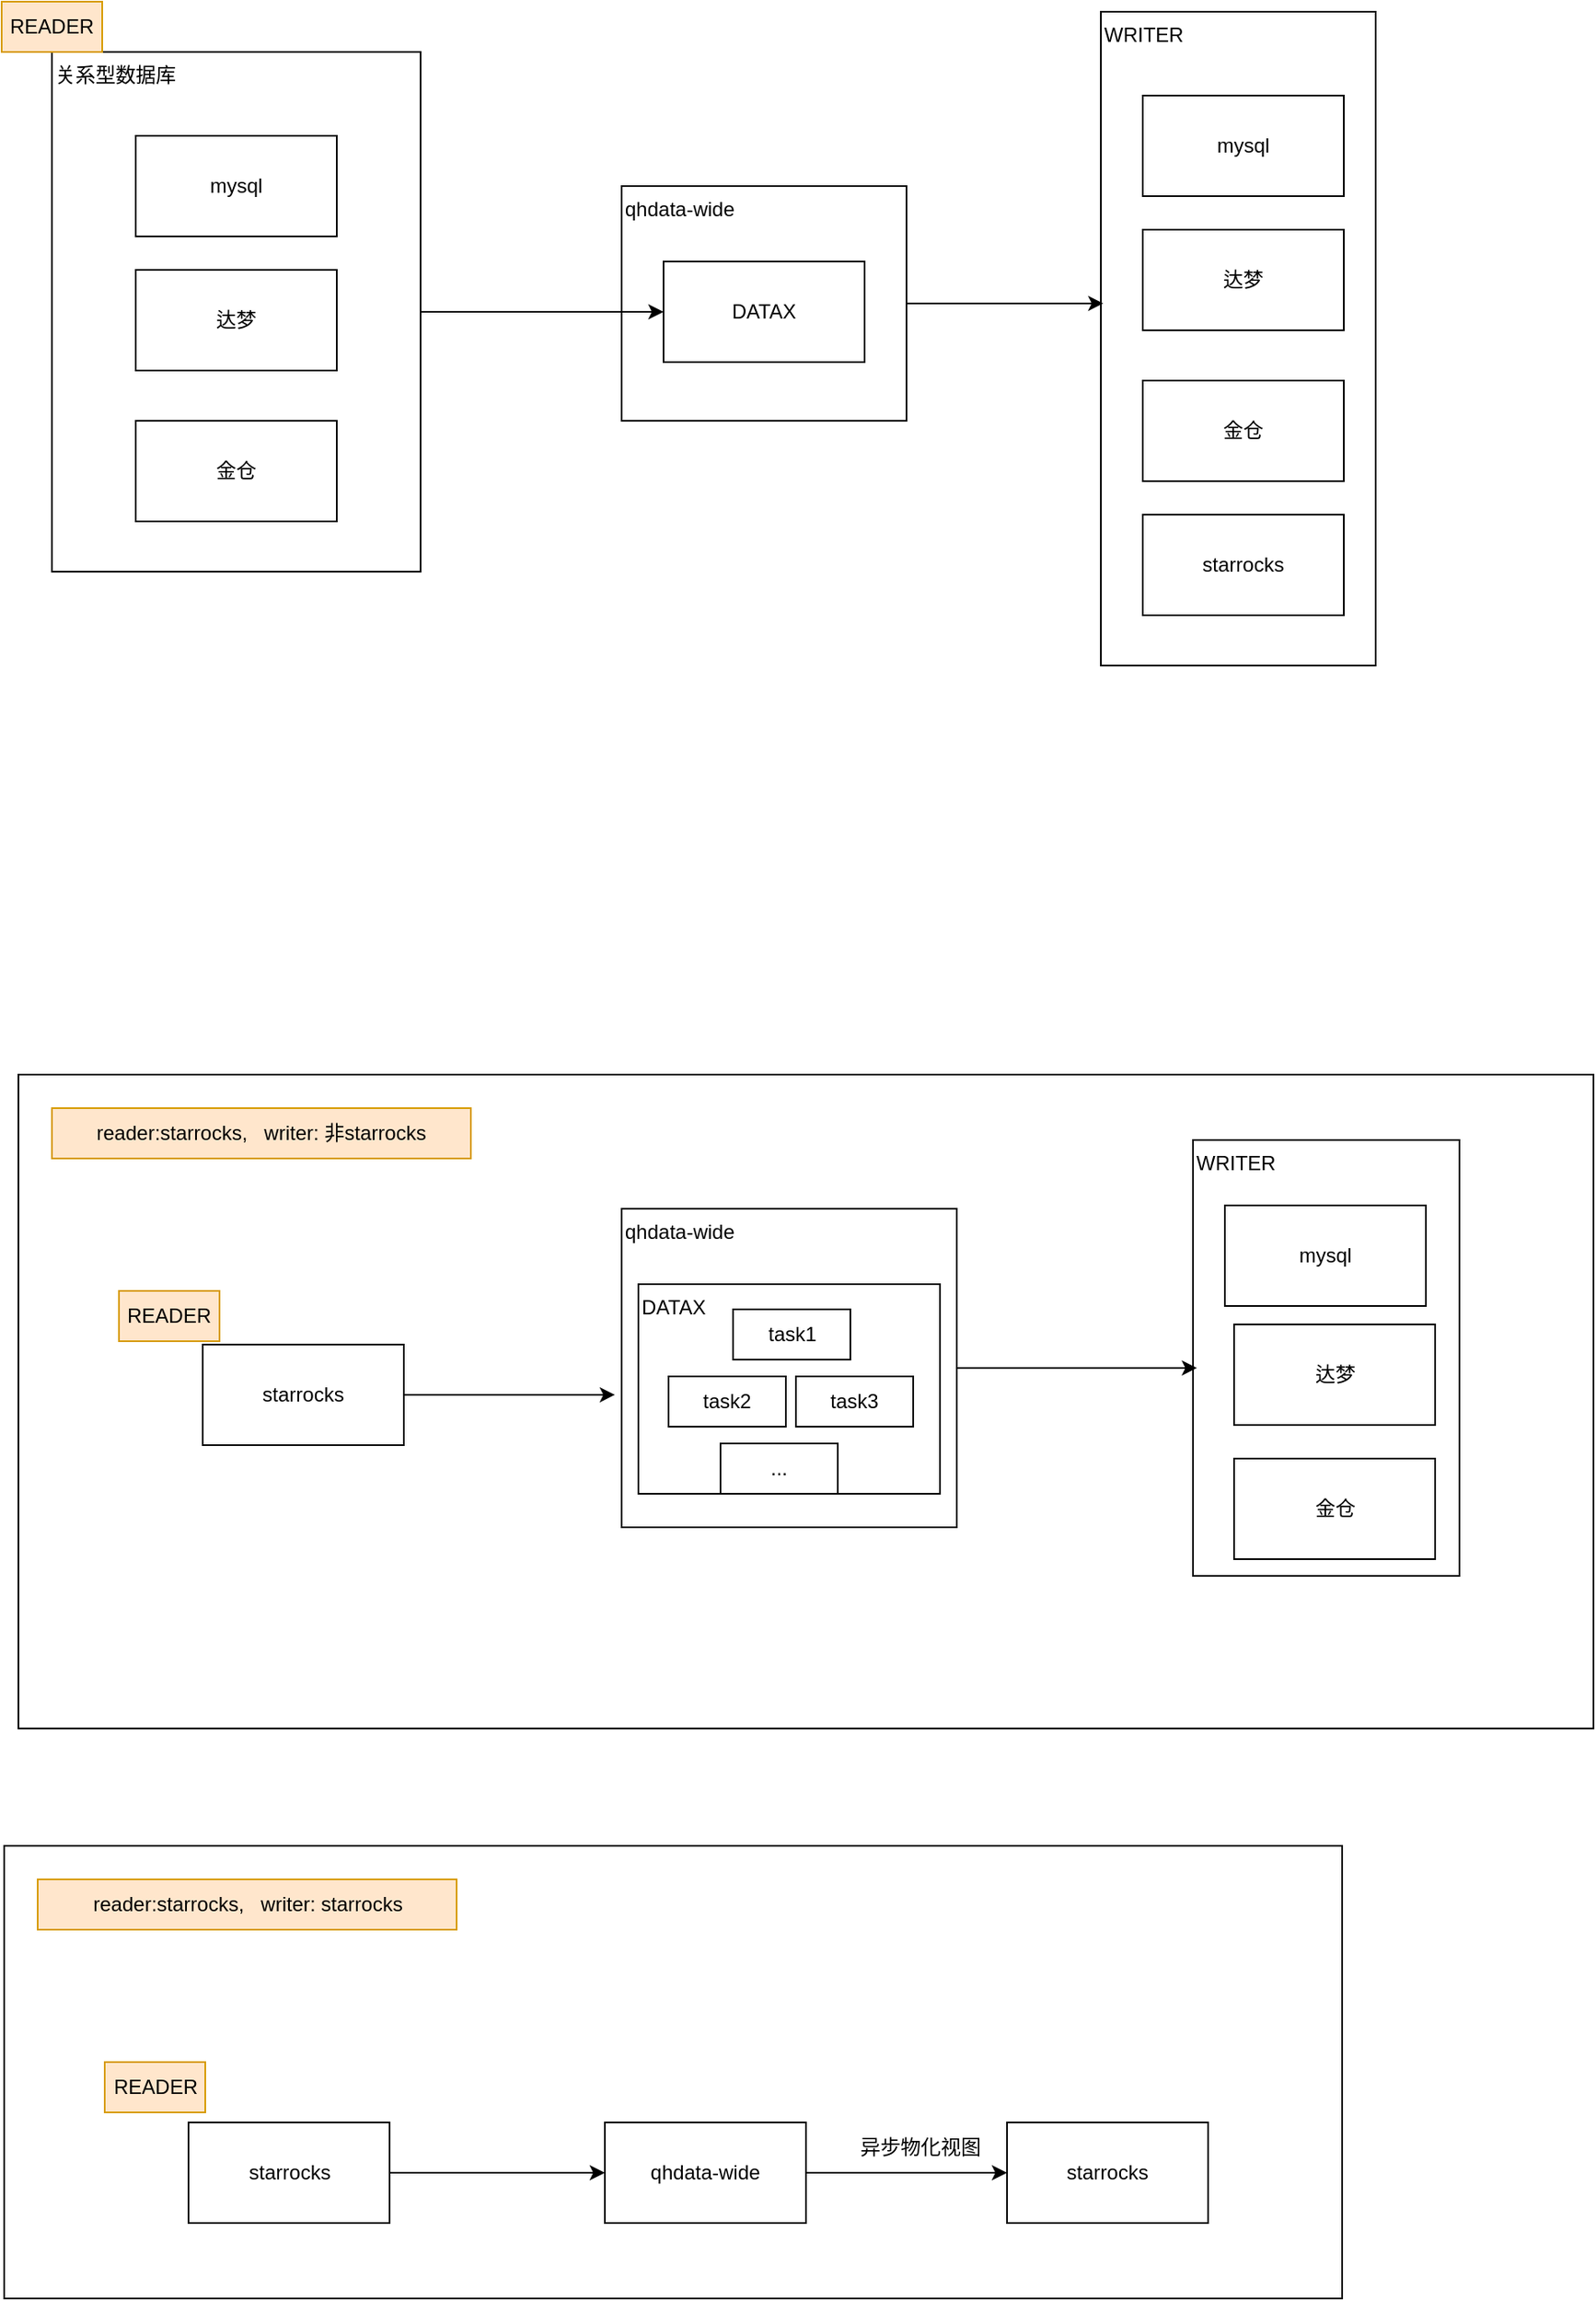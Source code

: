 <mxfile version="25.0.3">
  <diagram name="第 1 页" id="sz16cpmmJU7AyLFwXPog">
    <mxGraphModel dx="1434" dy="746" grid="1" gridSize="10" guides="1" tooltips="1" connect="1" arrows="1" fold="1" page="1" pageScale="1" pageWidth="827" pageHeight="1169" math="0" shadow="0">
      <root>
        <mxCell id="0" />
        <mxCell id="1" parent="0" />
        <mxCell id="kYpnZfahGoxwC3XGbP_5-55" value="" style="rounded=0;whiteSpace=wrap;html=1;" vertex="1" parent="1">
          <mxGeometry x="20" y="1010" width="940" height="390" as="geometry" />
        </mxCell>
        <mxCell id="kYpnZfahGoxwC3XGbP_5-4" value="qhdata-wide" style="rounded=0;whiteSpace=wrap;html=1;align=left;verticalAlign=top;" vertex="1" parent="1">
          <mxGeometry x="380" y="480" width="170" height="140" as="geometry" />
        </mxCell>
        <mxCell id="kYpnZfahGoxwC3XGbP_5-26" value="WRITER" style="rounded=0;whiteSpace=wrap;html=1;align=left;verticalAlign=top;" vertex="1" parent="1">
          <mxGeometry x="666" y="376" width="164" height="390" as="geometry" />
        </mxCell>
        <mxCell id="kYpnZfahGoxwC3XGbP_5-24" style="edgeStyle=orthogonalEdgeStyle;rounded=0;orthogonalLoop=1;jettySize=auto;html=1;exitX=1;exitY=0.5;exitDx=0;exitDy=0;entryX=0;entryY=0.5;entryDx=0;entryDy=0;" edge="1" parent="1" source="kYpnZfahGoxwC3XGbP_5-16" target="kYpnZfahGoxwC3XGbP_5-23">
          <mxGeometry relative="1" as="geometry" />
        </mxCell>
        <mxCell id="kYpnZfahGoxwC3XGbP_5-16" value="关系型数据库" style="rounded=0;whiteSpace=wrap;html=1;align=left;verticalAlign=top;" vertex="1" parent="1">
          <mxGeometry x="40" y="400" width="220" height="310" as="geometry" />
        </mxCell>
        <mxCell id="kYpnZfahGoxwC3XGbP_5-7" value="达梦" style="rounded=0;whiteSpace=wrap;html=1;" vertex="1" parent="1">
          <mxGeometry x="90" y="530" width="120" height="60" as="geometry" />
        </mxCell>
        <mxCell id="kYpnZfahGoxwC3XGbP_5-8" value="mysql" style="rounded=0;whiteSpace=wrap;html=1;" vertex="1" parent="1">
          <mxGeometry x="90" y="450" width="120" height="60" as="geometry" />
        </mxCell>
        <mxCell id="kYpnZfahGoxwC3XGbP_5-9" value="金仓" style="rounded=0;whiteSpace=wrap;html=1;" vertex="1" parent="1">
          <mxGeometry x="90" y="620" width="120" height="60" as="geometry" />
        </mxCell>
        <mxCell id="kYpnZfahGoxwC3XGbP_5-10" value="starrocks" style="rounded=0;whiteSpace=wrap;html=1;" vertex="1" parent="1">
          <mxGeometry x="691" y="676" width="120" height="60" as="geometry" />
        </mxCell>
        <mxCell id="kYpnZfahGoxwC3XGbP_5-18" value="达梦" style="rounded=0;whiteSpace=wrap;html=1;" vertex="1" parent="1">
          <mxGeometry x="691" y="506" width="120" height="60" as="geometry" />
        </mxCell>
        <mxCell id="kYpnZfahGoxwC3XGbP_5-19" value="mysql" style="rounded=0;whiteSpace=wrap;html=1;" vertex="1" parent="1">
          <mxGeometry x="691" y="426" width="120" height="60" as="geometry" />
        </mxCell>
        <mxCell id="kYpnZfahGoxwC3XGbP_5-20" value="金仓" style="rounded=0;whiteSpace=wrap;html=1;" vertex="1" parent="1">
          <mxGeometry x="691" y="596" width="120" height="60" as="geometry" />
        </mxCell>
        <mxCell id="kYpnZfahGoxwC3XGbP_5-21" value="READER" style="text;html=1;align=center;verticalAlign=middle;whiteSpace=wrap;rounded=0;fillColor=#ffe6cc;strokeColor=#d79b00;" vertex="1" parent="1">
          <mxGeometry x="10" y="370" width="60" height="30" as="geometry" />
        </mxCell>
        <mxCell id="kYpnZfahGoxwC3XGbP_5-23" value="DATAX" style="rounded=0;whiteSpace=wrap;html=1;" vertex="1" parent="1">
          <mxGeometry x="405" y="525" width="120" height="60" as="geometry" />
        </mxCell>
        <mxCell id="kYpnZfahGoxwC3XGbP_5-31" value="qhdata-wide" style="rounded=0;whiteSpace=wrap;html=1;align=left;verticalAlign=top;" vertex="1" parent="1">
          <mxGeometry x="380" y="1090" width="200" height="190" as="geometry" />
        </mxCell>
        <mxCell id="kYpnZfahGoxwC3XGbP_5-32" value="WRITER" style="rounded=0;whiteSpace=wrap;html=1;align=left;verticalAlign=top;" vertex="1" parent="1">
          <mxGeometry x="721" y="1049" width="159" height="260" as="geometry" />
        </mxCell>
        <mxCell id="kYpnZfahGoxwC3XGbP_5-41" value="达梦" style="rounded=0;whiteSpace=wrap;html=1;" vertex="1" parent="1">
          <mxGeometry x="745.5" y="1159" width="120" height="60" as="geometry" />
        </mxCell>
        <mxCell id="kYpnZfahGoxwC3XGbP_5-42" value="mysql" style="rounded=0;whiteSpace=wrap;html=1;" vertex="1" parent="1">
          <mxGeometry x="740" y="1088" width="120" height="60" as="geometry" />
        </mxCell>
        <mxCell id="kYpnZfahGoxwC3XGbP_5-43" value="金仓" style="rounded=0;whiteSpace=wrap;html=1;" vertex="1" parent="1">
          <mxGeometry x="745.5" y="1239" width="120" height="60" as="geometry" />
        </mxCell>
        <mxCell id="kYpnZfahGoxwC3XGbP_5-44" value="READER" style="text;html=1;align=center;verticalAlign=middle;whiteSpace=wrap;rounded=0;fillColor=#ffe6cc;strokeColor=#d79b00;" vertex="1" parent="1">
          <mxGeometry x="80" y="1139" width="60" height="30" as="geometry" />
        </mxCell>
        <mxCell id="kYpnZfahGoxwC3XGbP_5-46" value="DATAX" style="rounded=0;whiteSpace=wrap;html=1;align=left;verticalAlign=top;" vertex="1" parent="1">
          <mxGeometry x="390" y="1135" width="180" height="125" as="geometry" />
        </mxCell>
        <mxCell id="kYpnZfahGoxwC3XGbP_5-47" value="starrocks" style="rounded=0;whiteSpace=wrap;html=1;" vertex="1" parent="1">
          <mxGeometry x="130" y="1171" width="120" height="60" as="geometry" />
        </mxCell>
        <mxCell id="kYpnZfahGoxwC3XGbP_5-49" value="task2" style="rounded=0;whiteSpace=wrap;html=1;" vertex="1" parent="1">
          <mxGeometry x="408" y="1190" width="70" height="30" as="geometry" />
        </mxCell>
        <mxCell id="kYpnZfahGoxwC3XGbP_5-50" value="task1" style="rounded=0;whiteSpace=wrap;html=1;" vertex="1" parent="1">
          <mxGeometry x="446.5" y="1150" width="70" height="30" as="geometry" />
        </mxCell>
        <mxCell id="kYpnZfahGoxwC3XGbP_5-51" value="task3" style="rounded=0;whiteSpace=wrap;html=1;" vertex="1" parent="1">
          <mxGeometry x="484" y="1190" width="70" height="30" as="geometry" />
        </mxCell>
        <mxCell id="kYpnZfahGoxwC3XGbP_5-53" value="..." style="rounded=0;whiteSpace=wrap;html=1;" vertex="1" parent="1">
          <mxGeometry x="439" y="1230" width="70" height="30" as="geometry" />
        </mxCell>
        <mxCell id="kYpnZfahGoxwC3XGbP_5-56" value="reader:starrocks,&amp;nbsp; &amp;nbsp;writer: 非starrocks" style="text;html=1;align=center;verticalAlign=middle;whiteSpace=wrap;rounded=0;fillColor=#ffe6cc;strokeColor=#d79b00;" vertex="1" parent="1">
          <mxGeometry x="40" y="1030" width="250" height="30" as="geometry" />
        </mxCell>
        <mxCell id="kYpnZfahGoxwC3XGbP_5-57" style="edgeStyle=orthogonalEdgeStyle;rounded=0;orthogonalLoop=1;jettySize=auto;html=1;exitX=1;exitY=0.5;exitDx=0;exitDy=0;entryX=0.009;entryY=0.446;entryDx=0;entryDy=0;entryPerimeter=0;" edge="1" parent="1" source="kYpnZfahGoxwC3XGbP_5-4" target="kYpnZfahGoxwC3XGbP_5-26">
          <mxGeometry relative="1" as="geometry" />
        </mxCell>
        <mxCell id="kYpnZfahGoxwC3XGbP_5-58" style="edgeStyle=orthogonalEdgeStyle;rounded=0;orthogonalLoop=1;jettySize=auto;html=1;exitX=1;exitY=0.5;exitDx=0;exitDy=0;entryX=-0.02;entryY=0.584;entryDx=0;entryDy=0;entryPerimeter=0;" edge="1" parent="1" source="kYpnZfahGoxwC3XGbP_5-47" target="kYpnZfahGoxwC3XGbP_5-31">
          <mxGeometry relative="1" as="geometry" />
        </mxCell>
        <mxCell id="kYpnZfahGoxwC3XGbP_5-59" style="edgeStyle=orthogonalEdgeStyle;rounded=0;orthogonalLoop=1;jettySize=auto;html=1;exitX=1;exitY=0.5;exitDx=0;exitDy=0;entryX=0.015;entryY=0.523;entryDx=0;entryDy=0;entryPerimeter=0;" edge="1" parent="1" source="kYpnZfahGoxwC3XGbP_5-31" target="kYpnZfahGoxwC3XGbP_5-32">
          <mxGeometry relative="1" as="geometry" />
        </mxCell>
        <mxCell id="kYpnZfahGoxwC3XGbP_5-60" value="" style="rounded=0;whiteSpace=wrap;html=1;" vertex="1" parent="1">
          <mxGeometry x="11.5" y="1470" width="798.5" height="270" as="geometry" />
        </mxCell>
        <mxCell id="kYpnZfahGoxwC3XGbP_5-66" value="READER" style="text;html=1;align=center;verticalAlign=middle;whiteSpace=wrap;rounded=0;fillColor=#ffe6cc;strokeColor=#d79b00;" vertex="1" parent="1">
          <mxGeometry x="71.5" y="1599" width="60" height="30" as="geometry" />
        </mxCell>
        <mxCell id="kYpnZfahGoxwC3XGbP_5-85" style="edgeStyle=orthogonalEdgeStyle;rounded=0;orthogonalLoop=1;jettySize=auto;html=1;exitX=1;exitY=0.5;exitDx=0;exitDy=0;entryX=0;entryY=0.5;entryDx=0;entryDy=0;" edge="1" parent="1" source="kYpnZfahGoxwC3XGbP_5-68" target="kYpnZfahGoxwC3XGbP_5-81">
          <mxGeometry relative="1" as="geometry" />
        </mxCell>
        <mxCell id="kYpnZfahGoxwC3XGbP_5-68" value="starrocks" style="rounded=0;whiteSpace=wrap;html=1;" vertex="1" parent="1">
          <mxGeometry x="121.5" y="1635" width="120" height="60" as="geometry" />
        </mxCell>
        <mxCell id="kYpnZfahGoxwC3XGbP_5-73" value="reader:starrocks,&amp;nbsp; &amp;nbsp;writer: starrocks" style="text;html=1;align=center;verticalAlign=middle;whiteSpace=wrap;rounded=0;fillColor=#ffe6cc;strokeColor=#d79b00;" vertex="1" parent="1">
          <mxGeometry x="31.5" y="1490" width="250" height="30" as="geometry" />
        </mxCell>
        <mxCell id="kYpnZfahGoxwC3XGbP_5-83" style="edgeStyle=orthogonalEdgeStyle;rounded=0;orthogonalLoop=1;jettySize=auto;html=1;exitX=1;exitY=0.5;exitDx=0;exitDy=0;entryX=0;entryY=0.5;entryDx=0;entryDy=0;" edge="1" parent="1" source="kYpnZfahGoxwC3XGbP_5-81" target="kYpnZfahGoxwC3XGbP_5-82">
          <mxGeometry relative="1" as="geometry" />
        </mxCell>
        <mxCell id="kYpnZfahGoxwC3XGbP_5-81" value="qhdata-wide" style="rounded=0;whiteSpace=wrap;html=1;" vertex="1" parent="1">
          <mxGeometry x="370" y="1635" width="120" height="60" as="geometry" />
        </mxCell>
        <mxCell id="kYpnZfahGoxwC3XGbP_5-82" value="starrocks" style="rounded=0;whiteSpace=wrap;html=1;" vertex="1" parent="1">
          <mxGeometry x="610" y="1635" width="120" height="60" as="geometry" />
        </mxCell>
        <mxCell id="kYpnZfahGoxwC3XGbP_5-84" value="异步物化视图" style="text;html=1;align=center;verticalAlign=middle;whiteSpace=wrap;rounded=0;" vertex="1" parent="1">
          <mxGeometry x="517" y="1635" width="83" height="30" as="geometry" />
        </mxCell>
      </root>
    </mxGraphModel>
  </diagram>
</mxfile>

